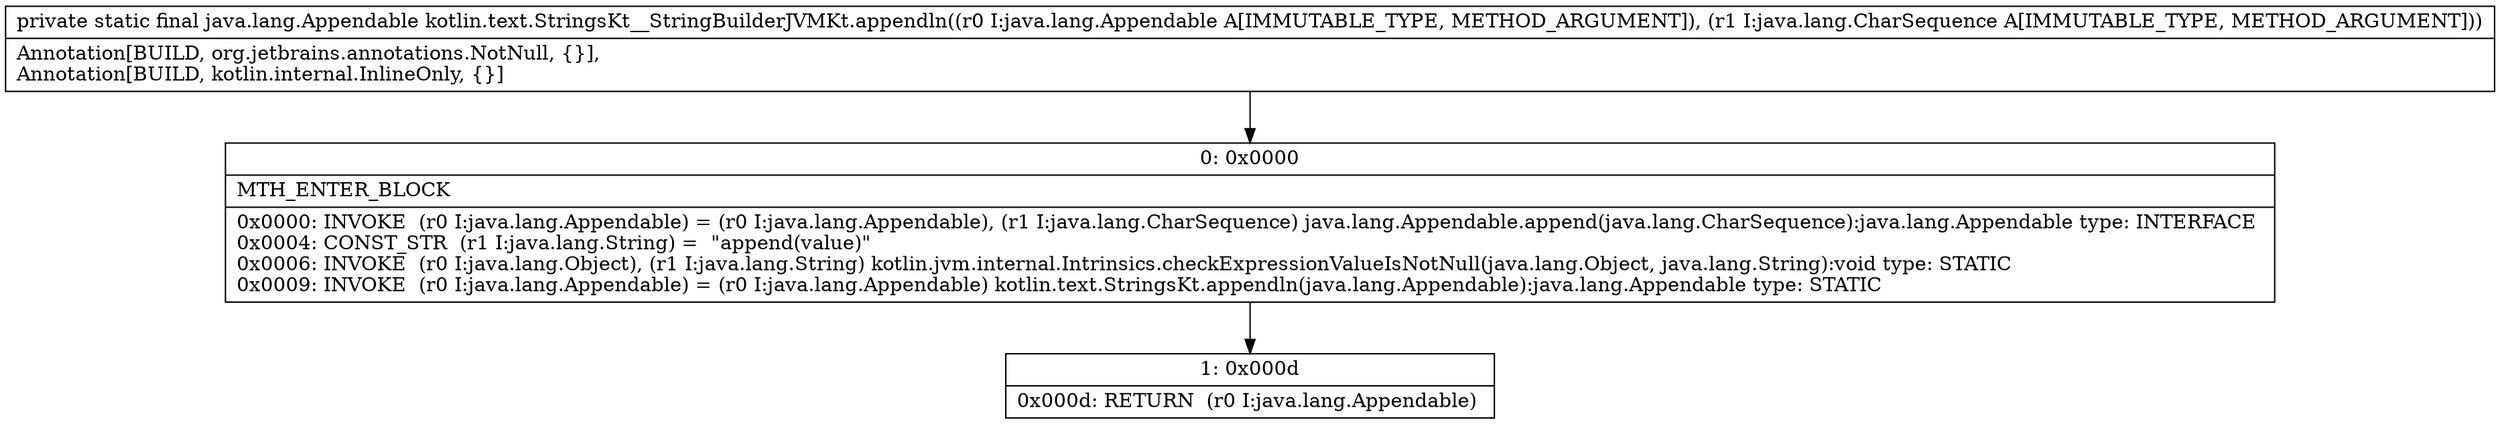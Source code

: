 digraph "CFG forkotlin.text.StringsKt__StringBuilderJVMKt.appendln(Ljava\/lang\/Appendable;Ljava\/lang\/CharSequence;)Ljava\/lang\/Appendable;" {
Node_0 [shape=record,label="{0\:\ 0x0000|MTH_ENTER_BLOCK\l|0x0000: INVOKE  (r0 I:java.lang.Appendable) = (r0 I:java.lang.Appendable), (r1 I:java.lang.CharSequence) java.lang.Appendable.append(java.lang.CharSequence):java.lang.Appendable type: INTERFACE \l0x0004: CONST_STR  (r1 I:java.lang.String) =  \"append(value)\" \l0x0006: INVOKE  (r0 I:java.lang.Object), (r1 I:java.lang.String) kotlin.jvm.internal.Intrinsics.checkExpressionValueIsNotNull(java.lang.Object, java.lang.String):void type: STATIC \l0x0009: INVOKE  (r0 I:java.lang.Appendable) = (r0 I:java.lang.Appendable) kotlin.text.StringsKt.appendln(java.lang.Appendable):java.lang.Appendable type: STATIC \l}"];
Node_1 [shape=record,label="{1\:\ 0x000d|0x000d: RETURN  (r0 I:java.lang.Appendable) \l}"];
MethodNode[shape=record,label="{private static final java.lang.Appendable kotlin.text.StringsKt__StringBuilderJVMKt.appendln((r0 I:java.lang.Appendable A[IMMUTABLE_TYPE, METHOD_ARGUMENT]), (r1 I:java.lang.CharSequence A[IMMUTABLE_TYPE, METHOD_ARGUMENT]))  | Annotation[BUILD, org.jetbrains.annotations.NotNull, \{\}], \lAnnotation[BUILD, kotlin.internal.InlineOnly, \{\}]\l}"];
MethodNode -> Node_0;
Node_0 -> Node_1;
}

